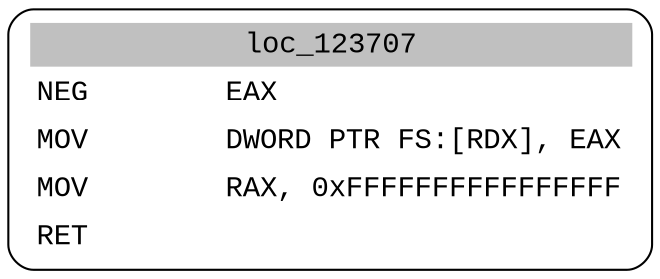 digraph asm_graph {
1941 [
shape="Mrecord" fontname="Courier New"label =<<table border="0" cellborder="0" cellpadding="3"><tr><td align="center" colspan="2" bgcolor="grey">loc_123707</td></tr><tr><td align="left">NEG        EAX</td></tr><tr><td align="left">MOV        DWORD PTR FS:[RDX], EAX</td></tr><tr><td align="left">MOV        RAX, 0xFFFFFFFFFFFFFFFF</td></tr><tr><td align="left">RET        </td></tr></table>> ];
}
